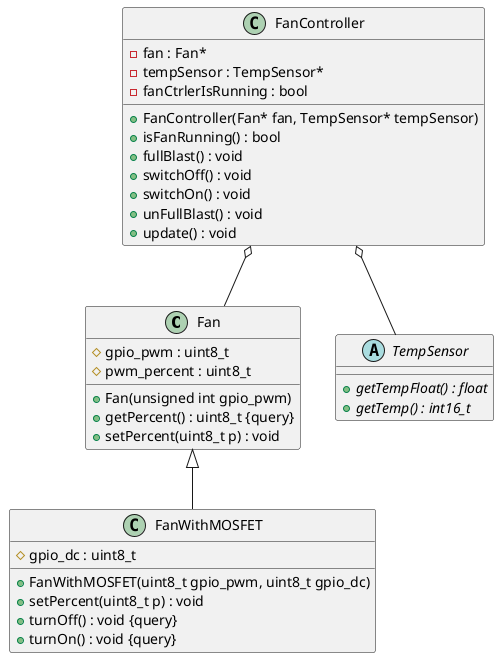 @startuml

/' Objects '/

class Fan {
	+Fan(unsigned int gpio_pwm)
	+getPercent() : uint8_t {query}
	#gpio_pwm : uint8_t
	#pwm_percent : uint8_t
	+setPercent(uint8_t p) : void
}


class FanController {
	+FanController(Fan* fan, TempSensor* tempSensor)
	-fan : Fan*
	-tempSensor : TempSensor*
	-fanCtrlerIsRunning : bool
	+isFanRunning() : bool
	+fullBlast() : void
	+switchOff() : void
	+switchOn() : void
	+unFullBlast() : void
	+update() : void
}


class FanWithMOSFET {
	+FanWithMOSFET(uint8_t gpio_pwm, uint8_t gpio_dc)
	#gpio_dc : uint8_t
	+setPercent(uint8_t p) : void
	+turnOff() : void {query}
	+turnOn() : void {query}
}


abstract class TempSensor {
	+{abstract} getTempFloat() : float
	+{abstract} getTemp() : int16_t
}





/' Inheritance relationships '/

.Fan <|-- .FanWithMOSFET





/' Aggregation relationships '/

.FanController o-- .Fan


.FanController o-- .TempSensor






/' Nested objects '/



@enduml
